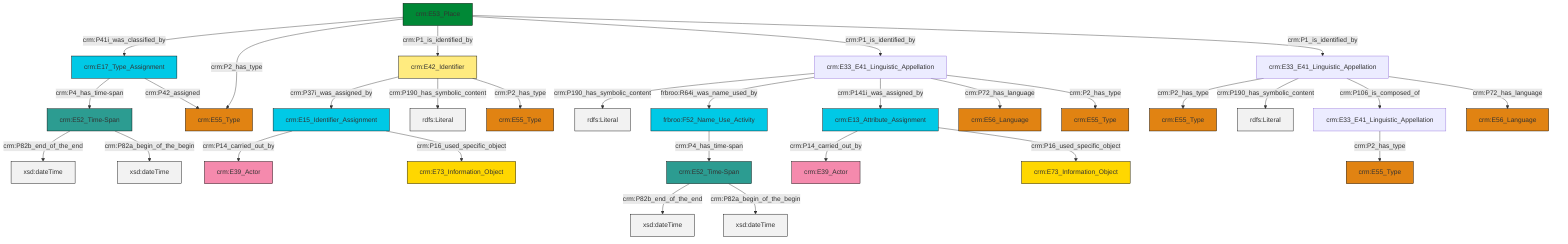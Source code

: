 graph TD
classDef Literal fill:#f2f2f2,stroke:#000000;
classDef CRM_Entity fill:#FFFFFF,stroke:#000000;
classDef Temporal_Entity fill:#00C9E6, stroke:#000000;
classDef Type fill:#E18312, stroke:#000000;
classDef Time-Span fill:#2C9C91, stroke:#000000;
classDef Appellation fill:#FFEB7F, stroke:#000000;
classDef Place fill:#008836, stroke:#000000;
classDef Persistent_Item fill:#B266B2, stroke:#000000;
classDef Conceptual_Object fill:#FFD700, stroke:#000000;
classDef Physical_Thing fill:#D2B48C, stroke:#000000;
classDef Actor fill:#f58aad, stroke:#000000;
classDef PC_Classes fill:#4ce600, stroke:#000000;
classDef Multi fill:#cccccc,stroke:#000000;

0["crm:E33_E41_Linguistic_Appellation"]:::Default -->|crm:P2_has_type| 1["crm:E55_Type"]:::Type
7["crm:E13_Attribute_Assignment"]:::Temporal_Entity -->|crm:P14_carried_out_by| 11["crm:E39_Actor"]:::Actor
4["crm:E53_Place"]:::Place -->|crm:P41i_was_classified_by| 12["crm:E17_Type_Assignment"]:::Temporal_Entity
7["crm:E13_Attribute_Assignment"]:::Temporal_Entity -->|crm:P16_used_specific_object| 13["crm:E73_Information_Object"]:::Conceptual_Object
14["frbroo:F52_Name_Use_Activity"]:::Temporal_Entity -->|crm:P4_has_time-span| 15["crm:E52_Time-Span"]:::Time-Span
4["crm:E53_Place"]:::Place -->|crm:P2_has_type| 18["crm:E55_Type"]:::Type
2["crm:E15_Identifier_Assignment"]:::Temporal_Entity -->|crm:P14_carried_out_by| 19["crm:E39_Actor"]:::Actor
12["crm:E17_Type_Assignment"]:::Temporal_Entity -->|crm:P4_has_time-span| 20["crm:E52_Time-Span"]:::Time-Span
25["crm:E42_Identifier"]:::Appellation -->|crm:P37i_was_assigned_by| 2["crm:E15_Identifier_Assignment"]:::Temporal_Entity
28["crm:E33_E41_Linguistic_Appellation"]:::Default -->|crm:P190_has_symbolic_content| 29[rdfs:Literal]:::Literal
15["crm:E52_Time-Span"]:::Time-Span -->|crm:P82b_end_of_the_end| 30[xsd:dateTime]:::Literal
16["crm:E33_E41_Linguistic_Appellation"]:::Default -->|crm:P2_has_type| 23["crm:E55_Type"]:::Type
16["crm:E33_E41_Linguistic_Appellation"]:::Default -->|crm:P190_has_symbolic_content| 39[rdfs:Literal]:::Literal
16["crm:E33_E41_Linguistic_Appellation"]:::Default -->|crm:P106_is_composed_of| 0["crm:E33_E41_Linguistic_Appellation"]:::Default
2["crm:E15_Identifier_Assignment"]:::Temporal_Entity -->|crm:P16_used_specific_object| 43["crm:E73_Information_Object"]:::Conceptual_Object
4["crm:E53_Place"]:::Place -->|crm:P1_is_identified_by| 25["crm:E42_Identifier"]:::Appellation
28["crm:E33_E41_Linguistic_Appellation"]:::Default -->|frbroo:R64i_was_name_used_by| 14["frbroo:F52_Name_Use_Activity"]:::Temporal_Entity
28["crm:E33_E41_Linguistic_Appellation"]:::Default -->|crm:P141i_was_assigned_by| 7["crm:E13_Attribute_Assignment"]:::Temporal_Entity
28["crm:E33_E41_Linguistic_Appellation"]:::Default -->|crm:P72_has_language| 32["crm:E56_Language"]:::Type
25["crm:E42_Identifier"]:::Appellation -->|crm:P190_has_symbolic_content| 44[rdfs:Literal]:::Literal
20["crm:E52_Time-Span"]:::Time-Span -->|crm:P82b_end_of_the_end| 45[xsd:dateTime]:::Literal
25["crm:E42_Identifier"]:::Appellation -->|crm:P2_has_type| 41["crm:E55_Type"]:::Type
4["crm:E53_Place"]:::Place -->|crm:P1_is_identified_by| 28["crm:E33_E41_Linguistic_Appellation"]:::Default
4["crm:E53_Place"]:::Place -->|crm:P1_is_identified_by| 16["crm:E33_E41_Linguistic_Appellation"]:::Default
12["crm:E17_Type_Assignment"]:::Temporal_Entity -->|crm:P42_assigned| 18["crm:E55_Type"]:::Type
20["crm:E52_Time-Span"]:::Time-Span -->|crm:P82a_begin_of_the_begin| 49[xsd:dateTime]:::Literal
28["crm:E33_E41_Linguistic_Appellation"]:::Default -->|crm:P2_has_type| 9["crm:E55_Type"]:::Type
16["crm:E33_E41_Linguistic_Appellation"]:::Default -->|crm:P72_has_language| 21["crm:E56_Language"]:::Type
15["crm:E52_Time-Span"]:::Time-Span -->|crm:P82a_begin_of_the_begin| 51[xsd:dateTime]:::Literal